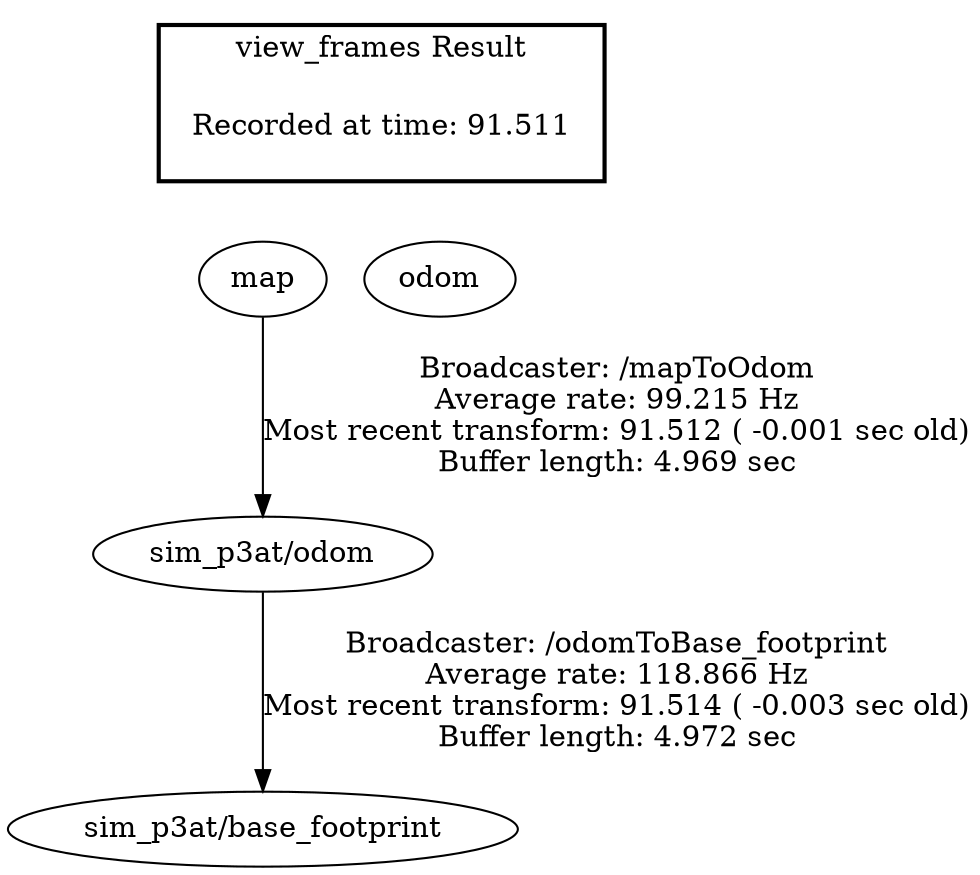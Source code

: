 digraph G {
"sim_p3at/odom" -> "sim_p3at/base_footprint"[label="Broadcaster: /odomToBase_footprint\nAverage rate: 118.866 Hz\nMost recent transform: 91.514 ( -0.003 sec old)\nBuffer length: 4.972 sec\n"];
"map" -> "sim_p3at/odom"[label="Broadcaster: /mapToOdom\nAverage rate: 99.215 Hz\nMost recent transform: 91.512 ( -0.001 sec old)\nBuffer length: 4.969 sec\n"];
edge [style=invis];
 subgraph cluster_legend { style=bold; color=black; label ="view_frames Result";
"Recorded at time: 91.511"[ shape=plaintext ] ;
 }->"map";
edge [style=invis];
 subgraph cluster_legend { style=bold; color=black; label ="view_frames Result";
"Recorded at time: 91.511"[ shape=plaintext ] ;
 }->"odom";
}